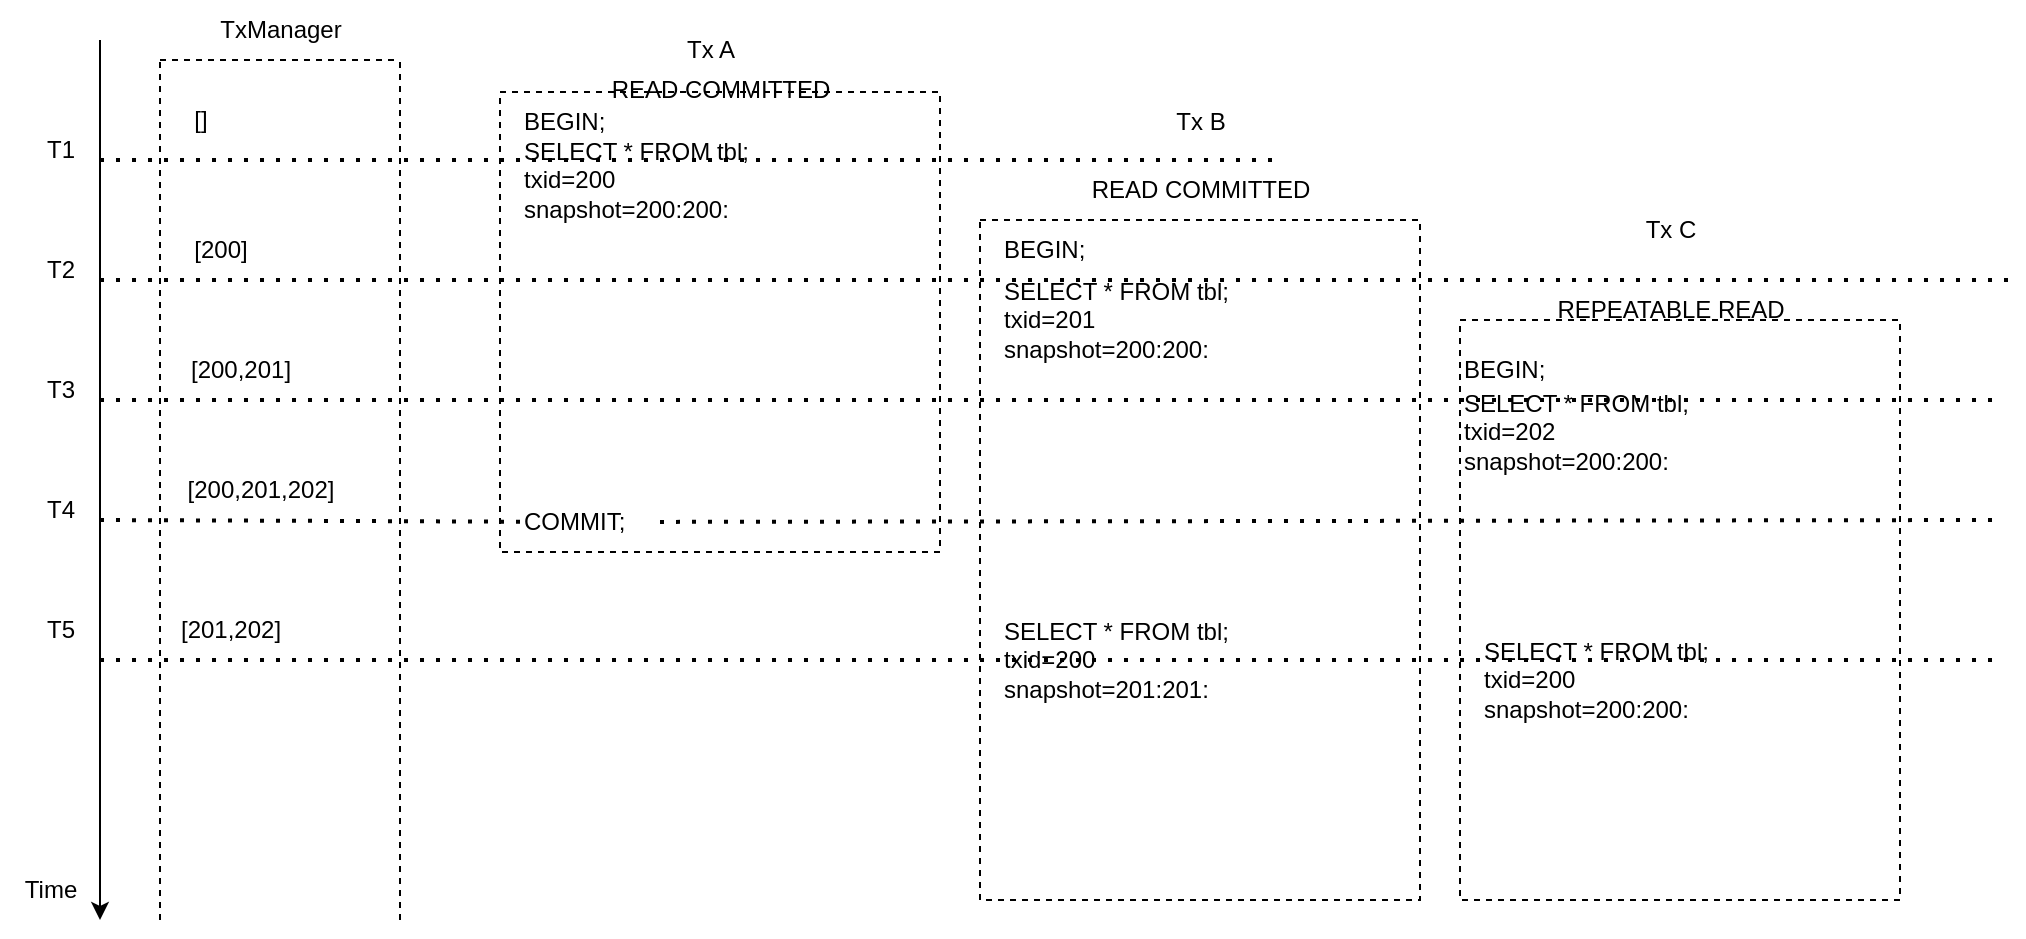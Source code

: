 <mxfile version="20.3.5" type="device"><diagram id="bGQvuA1Orp7IEViJrfHA" name="第 1 页"><mxGraphModel dx="946" dy="621" grid="1" gridSize="10" guides="1" tooltips="1" connect="1" arrows="1" fold="1" page="1" pageScale="1" pageWidth="827" pageHeight="1169" math="0" shadow="0"><root><mxCell id="0"/><mxCell id="1" parent="0"/><mxCell id="41" value="" style="endArrow=classic;html=1;rounded=0;" parent="1" edge="1"><mxGeometry width="50" height="50" relative="1" as="geometry"><mxPoint x="50" y="40" as="sourcePoint"/><mxPoint x="50" y="480" as="targetPoint"/></mxGeometry></mxCell><mxCell id="42" value="" style="endArrow=none;dashed=1;html=1;dashPattern=1 3;strokeWidth=2;rounded=0;" parent="1" edge="1"><mxGeometry width="50" height="50" relative="1" as="geometry"><mxPoint x="50" y="100" as="sourcePoint"/><mxPoint x="640" y="100" as="targetPoint"/></mxGeometry></mxCell><mxCell id="43" value="" style="endArrow=none;dashed=1;html=1;dashPattern=1 3;strokeWidth=2;rounded=0;" parent="1" edge="1"><mxGeometry width="50" height="50" relative="1" as="geometry"><mxPoint x="50" y="160" as="sourcePoint"/><mxPoint x="1010" y="160" as="targetPoint"/></mxGeometry></mxCell><mxCell id="44" value="" style="endArrow=none;dashed=1;html=1;dashPattern=1 3;strokeWidth=2;rounded=0;" parent="1" edge="1"><mxGeometry width="50" height="50" relative="1" as="geometry"><mxPoint x="50" y="220" as="sourcePoint"/><mxPoint x="1000" y="220" as="targetPoint"/></mxGeometry></mxCell><mxCell id="45" value="&lt;font color=&quot;#000000&quot;&gt;T1&lt;/font&gt;" style="text;html=1;align=center;verticalAlign=middle;resizable=0;points=[];autosize=1;strokeColor=none;fillColor=none;fontColor=#0000FF;" parent="1" vertex="1"><mxGeometry x="10" y="80" width="40" height="30" as="geometry"/></mxCell><mxCell id="46" value="&lt;font color=&quot;#000000&quot;&gt;T2&lt;/font&gt;" style="text;html=1;align=center;verticalAlign=middle;resizable=0;points=[];autosize=1;strokeColor=none;fillColor=none;fontColor=#0000FF;" parent="1" vertex="1"><mxGeometry x="10" y="140" width="40" height="30" as="geometry"/></mxCell><mxCell id="47" value="&lt;font color=&quot;#000000&quot;&gt;Time&lt;/font&gt;" style="text;html=1;align=center;verticalAlign=middle;resizable=0;points=[];autosize=1;strokeColor=none;fillColor=none;fontColor=#0000FF;" parent="1" vertex="1"><mxGeometry y="450" width="50" height="30" as="geometry"/></mxCell><mxCell id="48" value="" style="endArrow=none;dashed=1;html=1;rounded=0;" parent="1" edge="1"><mxGeometry width="50" height="50" relative="1" as="geometry"><mxPoint x="80" y="480" as="sourcePoint"/><mxPoint x="80" y="50" as="targetPoint"/></mxGeometry></mxCell><mxCell id="49" value="" style="endArrow=none;dashed=1;html=1;rounded=0;" parent="1" edge="1"><mxGeometry width="50" height="50" relative="1" as="geometry"><mxPoint x="80" y="50" as="sourcePoint"/><mxPoint x="200" y="50" as="targetPoint"/></mxGeometry></mxCell><mxCell id="50" value="" style="endArrow=none;dashed=1;html=1;rounded=0;" parent="1" edge="1"><mxGeometry width="50" height="50" relative="1" as="geometry"><mxPoint x="200" y="480" as="sourcePoint"/><mxPoint x="200" y="50" as="targetPoint"/></mxGeometry></mxCell><mxCell id="51" value="TxManager" style="text;html=1;align=center;verticalAlign=middle;resizable=0;points=[];autosize=1;strokeColor=none;fillColor=none;" parent="1" vertex="1"><mxGeometry x="100" y="20" width="80" height="30" as="geometry"/></mxCell><mxCell id="52" value="[]" style="text;html=1;align=center;verticalAlign=middle;resizable=0;points=[];autosize=1;strokeColor=none;fillColor=none;" parent="1" vertex="1"><mxGeometry x="85" y="65" width="30" height="30" as="geometry"/></mxCell><mxCell id="53" value="" style="rounded=0;whiteSpace=wrap;html=1;dashed=1;strokeColor=default;fillColor=none;" parent="1" vertex="1"><mxGeometry x="250" y="66" width="220" height="230" as="geometry"/></mxCell><mxCell id="54" value="&lt;font color=&quot;#000000&quot;&gt;T3&lt;/font&gt;" style="text;html=1;align=center;verticalAlign=middle;resizable=0;points=[];autosize=1;strokeColor=none;fillColor=none;fontColor=#0000FF;" parent="1" vertex="1"><mxGeometry x="10" y="200" width="40" height="30" as="geometry"/></mxCell><mxCell id="55" value="" style="endArrow=none;dashed=1;html=1;dashPattern=1 3;strokeWidth=2;rounded=0;startArrow=none;" parent="1" source="63" edge="1"><mxGeometry width="50" height="50" relative="1" as="geometry"><mxPoint x="50" y="280" as="sourcePoint"/><mxPoint x="1000" y="280" as="targetPoint"/></mxGeometry></mxCell><mxCell id="56" value="" style="endArrow=none;dashed=1;html=1;dashPattern=1 3;strokeWidth=2;rounded=0;" parent="1" edge="1"><mxGeometry width="50" height="50" relative="1" as="geometry"><mxPoint x="50" y="350" as="sourcePoint"/><mxPoint x="1000" y="350" as="targetPoint"/></mxGeometry></mxCell><mxCell id="57" value="&lt;font color=&quot;#000000&quot;&gt;T4&lt;/font&gt;" style="text;html=1;align=center;verticalAlign=middle;resizable=0;points=[];autosize=1;strokeColor=none;fillColor=none;fontColor=#0000FF;" parent="1" vertex="1"><mxGeometry x="10" y="260" width="40" height="30" as="geometry"/></mxCell><mxCell id="58" value="&lt;font color=&quot;#000000&quot;&gt;T5&lt;/font&gt;" style="text;html=1;align=center;verticalAlign=middle;resizable=0;points=[];autosize=1;strokeColor=none;fillColor=none;fontColor=#0000FF;" parent="1" vertex="1"><mxGeometry x="10" y="320" width="40" height="30" as="geometry"/></mxCell><mxCell id="59" value="READ COMMITTED" style="text;html=1;align=center;verticalAlign=middle;resizable=0;points=[];autosize=1;strokeColor=none;fillColor=none;" parent="1" vertex="1"><mxGeometry x="295" y="50" width="130" height="30" as="geometry"/></mxCell><mxCell id="60" value="Tx A" style="text;html=1;align=center;verticalAlign=middle;resizable=0;points=[];autosize=1;strokeColor=none;fillColor=none;" parent="1" vertex="1"><mxGeometry x="330" y="30" width="50" height="30" as="geometry"/></mxCell><mxCell id="61" value="BEGIN;&lt;br&gt;" style="text;html=1;align=left;verticalAlign=middle;resizable=0;points=[];autosize=1;strokeColor=none;fillColor=none;" parent="1" vertex="1"><mxGeometry x="260" y="66" width="60" height="30" as="geometry"/></mxCell><mxCell id="62" value="SELECT * FROM tbl;&lt;br&gt;txid=200&lt;br&gt;snapshot=200:200:" style="text;html=1;align=left;verticalAlign=middle;resizable=0;points=[];autosize=1;strokeColor=none;fillColor=none;" parent="1" vertex="1"><mxGeometry x="260" y="80" width="140" height="60" as="geometry"/></mxCell><mxCell id="63" value="COMMIT;" style="text;html=1;align=left;verticalAlign=middle;resizable=0;points=[];autosize=1;strokeColor=none;fillColor=none;" parent="1" vertex="1"><mxGeometry x="260" y="266" width="70" height="30" as="geometry"/></mxCell><mxCell id="64" value="" style="endArrow=none;dashed=1;html=1;dashPattern=1 3;strokeWidth=2;rounded=0;" parent="1" target="63" edge="1"><mxGeometry width="50" height="50" relative="1" as="geometry"><mxPoint x="50" y="280" as="sourcePoint"/><mxPoint x="640" y="280" as="targetPoint"/></mxGeometry></mxCell><mxCell id="65" value="" style="rounded=0;whiteSpace=wrap;html=1;dashed=1;strokeColor=default;fillColor=none;" parent="1" vertex="1"><mxGeometry x="490" y="130" width="220" height="340" as="geometry"/></mxCell><mxCell id="66" value="READ COMMITTED" style="text;html=1;align=center;verticalAlign=middle;resizable=0;points=[];autosize=1;strokeColor=none;fillColor=none;" parent="1" vertex="1"><mxGeometry x="535" y="100" width="130" height="30" as="geometry"/></mxCell><mxCell id="67" value="Tx B" style="text;html=1;align=center;verticalAlign=middle;resizable=0;points=[];autosize=1;strokeColor=none;fillColor=none;" parent="1" vertex="1"><mxGeometry x="575" y="66" width="50" height="30" as="geometry"/></mxCell><mxCell id="68" value="" style="rounded=0;whiteSpace=wrap;html=1;dashed=1;strokeColor=default;fillColor=none;" parent="1" vertex="1"><mxGeometry x="730" y="180" width="220" height="290" as="geometry"/></mxCell><mxCell id="69" value="REPEATABLE READ" style="text;html=1;align=center;verticalAlign=middle;resizable=0;points=[];autosize=1;strokeColor=none;fillColor=none;" parent="1" vertex="1"><mxGeometry x="765" y="160" width="140" height="30" as="geometry"/></mxCell><mxCell id="70" value="Tx C" style="text;html=1;align=center;verticalAlign=middle;resizable=0;points=[];autosize=1;strokeColor=none;fillColor=none;" parent="1" vertex="1"><mxGeometry x="810" y="120" width="50" height="30" as="geometry"/></mxCell><mxCell id="71" value="BEGIN;&lt;br&gt;" style="text;html=1;align=left;verticalAlign=middle;resizable=0;points=[];autosize=1;strokeColor=none;fillColor=none;" parent="1" vertex="1"><mxGeometry x="500" y="130" width="60" height="30" as="geometry"/></mxCell><mxCell id="72" value="SELECT * FROM tbl;&lt;br&gt;txid=201&lt;br&gt;snapshot=200:200:" style="text;html=1;align=left;verticalAlign=middle;resizable=0;points=[];autosize=1;strokeColor=none;fillColor=none;" parent="1" vertex="1"><mxGeometry x="500" y="150" width="140" height="60" as="geometry"/></mxCell><mxCell id="73" value="SELECT * FROM tbl;&lt;br&gt;txid=200&lt;br&gt;snapshot=201:201:" style="text;html=1;align=left;verticalAlign=middle;resizable=0;points=[];autosize=1;strokeColor=none;fillColor=none;" parent="1" vertex="1"><mxGeometry x="500" y="320" width="140" height="60" as="geometry"/></mxCell><mxCell id="74" value="BEGIN;&lt;br&gt;" style="text;html=1;align=left;verticalAlign=middle;resizable=0;points=[];autosize=1;strokeColor=none;fillColor=none;" parent="1" vertex="1"><mxGeometry x="730" y="190" width="60" height="30" as="geometry"/></mxCell><mxCell id="75" value="SELECT * FROM tbl;&lt;br&gt;txid=202&lt;br&gt;snapshot=200:200:" style="text;html=1;align=left;verticalAlign=middle;resizable=0;points=[];autosize=1;strokeColor=none;fillColor=none;" parent="1" vertex="1"><mxGeometry x="730" y="206" width="140" height="60" as="geometry"/></mxCell><mxCell id="76" value="SELECT * FROM tbl;&lt;br&gt;txid=200&lt;br&gt;snapshot=200:200:" style="text;html=1;align=left;verticalAlign=middle;resizable=0;points=[];autosize=1;strokeColor=none;fillColor=none;" parent="1" vertex="1"><mxGeometry x="740" y="330" width="140" height="60" as="geometry"/></mxCell><mxCell id="WXlXfq-LuQt0A-KVEApd-76" value="[200]" style="text;html=1;align=center;verticalAlign=middle;resizable=0;points=[];autosize=1;strokeColor=none;fillColor=none;" vertex="1" parent="1"><mxGeometry x="85" y="130" width="50" height="30" as="geometry"/></mxCell><mxCell id="WXlXfq-LuQt0A-KVEApd-77" value="[200,201]" style="text;html=1;align=center;verticalAlign=middle;resizable=0;points=[];autosize=1;strokeColor=none;fillColor=none;" vertex="1" parent="1"><mxGeometry x="85" y="190" width="70" height="30" as="geometry"/></mxCell><mxCell id="WXlXfq-LuQt0A-KVEApd-78" value="[200,201,202]" style="text;html=1;align=center;verticalAlign=middle;resizable=0;points=[];autosize=1;strokeColor=none;fillColor=none;" vertex="1" parent="1"><mxGeometry x="80" y="250" width="100" height="30" as="geometry"/></mxCell><mxCell id="WXlXfq-LuQt0A-KVEApd-79" value="[201,202]" style="text;html=1;align=center;verticalAlign=middle;resizable=0;points=[];autosize=1;strokeColor=none;fillColor=none;" vertex="1" parent="1"><mxGeometry x="80" y="320" width="70" height="30" as="geometry"/></mxCell></root></mxGraphModel></diagram></mxfile>